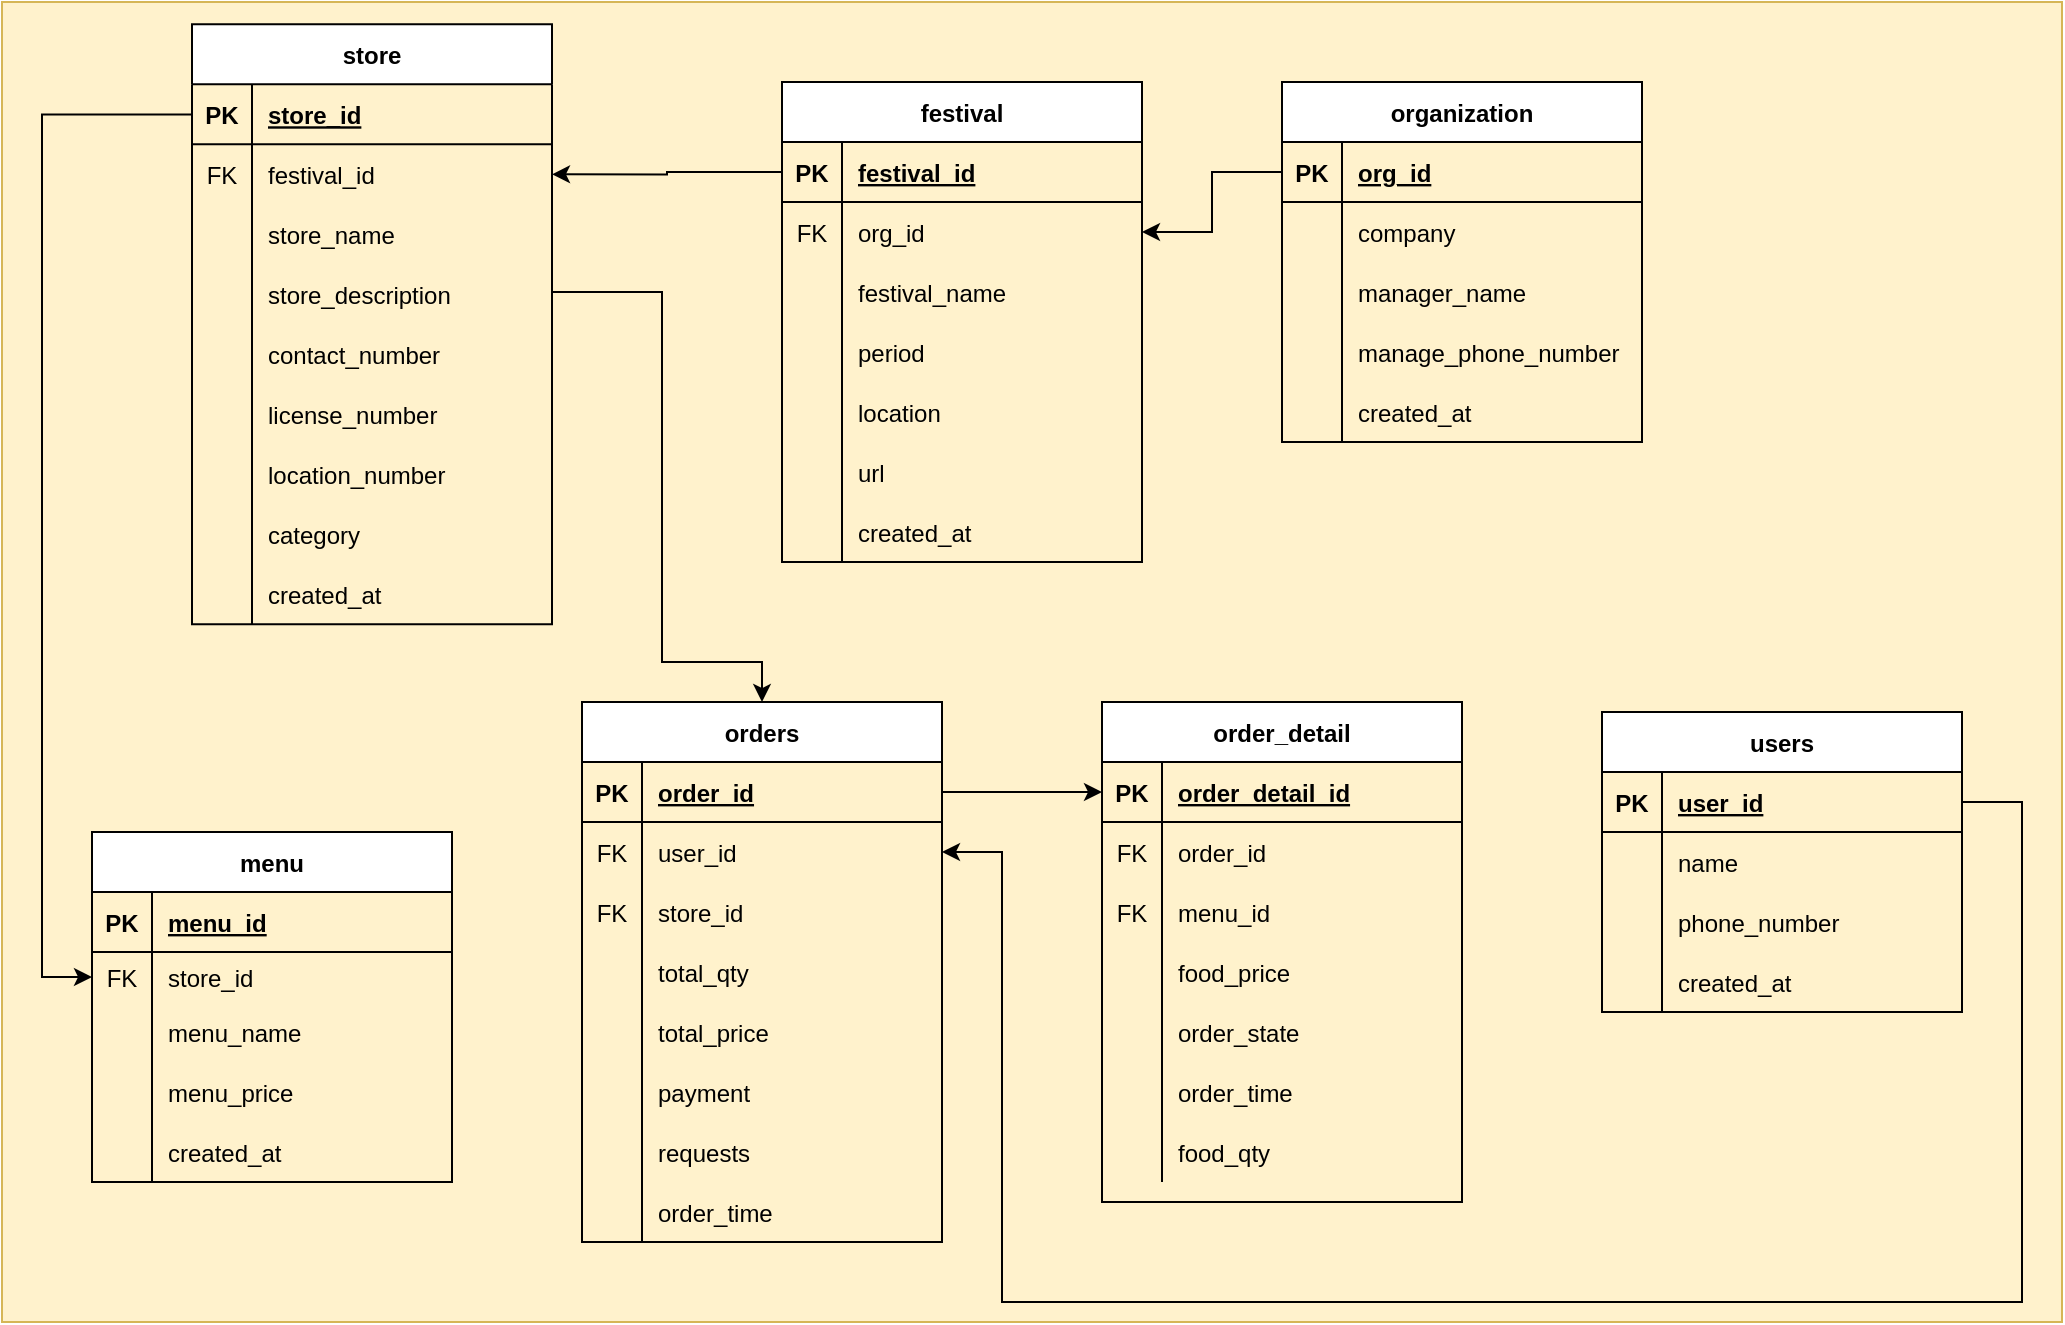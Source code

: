 <mxfile version="14.6.0" type="github">
  <diagram id="6EoaeyzWc5NmeNiGprI7" name="Page-1">
    <mxGraphModel dx="2249" dy="762" grid="1" gridSize="10" guides="1" tooltips="1" connect="1" arrows="1" fold="1" page="1" pageScale="1" pageWidth="827" pageHeight="1169" math="0" shadow="0">
      <root>
        <mxCell id="0" />
        <mxCell id="1" parent="0" />
        <mxCell id="HNFhp-Aw-Z3aDKt7HnDh-17" value="" style="group;fillColor=#fff2cc;strokeColor=#d6b656;" parent="1" vertex="1" connectable="0">
          <mxGeometry x="-380" y="10" width="950" height="660" as="geometry" />
        </mxCell>
        <mxCell id="HNFhp-Aw-Z3aDKt7HnDh-5" value="" style="rounded=0;whiteSpace=wrap;html=1;fillColor=#fff2cc;strokeColor=#d6b656;" parent="HNFhp-Aw-Z3aDKt7HnDh-17" vertex="1">
          <mxGeometry x="-80" width="1030" height="660" as="geometry" />
        </mxCell>
        <mxCell id="UA0tPIxCcKrcF6pkCzKv-8" value="store" style="shape=table;startSize=30;container=1;collapsible=1;childLayout=tableLayout;fixedRows=1;rowLines=0;fontStyle=1;align=center;resizeLast=1;" parent="HNFhp-Aw-Z3aDKt7HnDh-17" vertex="1">
          <mxGeometry x="15" y="11.154" width="180" height="300" as="geometry" />
        </mxCell>
        <mxCell id="UA0tPIxCcKrcF6pkCzKv-9" value="" style="shape=partialRectangle;collapsible=0;dropTarget=0;pointerEvents=0;fillColor=none;top=0;left=0;bottom=1;right=0;points=[[0,0.5],[1,0.5]];portConstraint=eastwest;" parent="UA0tPIxCcKrcF6pkCzKv-8" vertex="1">
          <mxGeometry y="30" width="180" height="30" as="geometry" />
        </mxCell>
        <mxCell id="UA0tPIxCcKrcF6pkCzKv-10" value="PK" style="shape=partialRectangle;connectable=0;fillColor=none;top=0;left=0;bottom=0;right=0;fontStyle=1;overflow=hidden;" parent="UA0tPIxCcKrcF6pkCzKv-9" vertex="1">
          <mxGeometry width="30" height="30" as="geometry" />
        </mxCell>
        <mxCell id="UA0tPIxCcKrcF6pkCzKv-11" value="store_id" style="shape=partialRectangle;connectable=0;fillColor=none;top=0;left=0;bottom=0;right=0;align=left;spacingLeft=6;fontStyle=5;overflow=hidden;" parent="UA0tPIxCcKrcF6pkCzKv-9" vertex="1">
          <mxGeometry x="30" width="150" height="30" as="geometry" />
        </mxCell>
        <mxCell id="cZEXIorTzS8O8eFJEr0U-50" value="" style="shape=partialRectangle;collapsible=0;dropTarget=0;pointerEvents=0;fillColor=none;top=0;left=0;bottom=0;right=0;points=[[0,0.5],[1,0.5]];portConstraint=eastwest;" parent="UA0tPIxCcKrcF6pkCzKv-8" vertex="1">
          <mxGeometry y="60" width="180" height="30" as="geometry" />
        </mxCell>
        <mxCell id="cZEXIorTzS8O8eFJEr0U-51" value="FK" style="shape=partialRectangle;connectable=0;fillColor=none;top=0;left=0;bottom=0;right=0;editable=1;overflow=hidden;" parent="cZEXIorTzS8O8eFJEr0U-50" vertex="1">
          <mxGeometry width="30" height="30" as="geometry" />
        </mxCell>
        <mxCell id="cZEXIorTzS8O8eFJEr0U-52" value="festival_id" style="shape=partialRectangle;connectable=0;fillColor=none;top=0;left=0;bottom=0;right=0;align=left;spacingLeft=6;overflow=hidden;" parent="cZEXIorTzS8O8eFJEr0U-50" vertex="1">
          <mxGeometry x="30" width="150" height="30" as="geometry" />
        </mxCell>
        <mxCell id="UA0tPIxCcKrcF6pkCzKv-12" value="" style="shape=partialRectangle;collapsible=0;dropTarget=0;pointerEvents=0;fillColor=none;top=0;left=0;bottom=0;right=0;points=[[0,0.5],[1,0.5]];portConstraint=eastwest;" parent="UA0tPIxCcKrcF6pkCzKv-8" vertex="1">
          <mxGeometry y="90" width="180" height="30" as="geometry" />
        </mxCell>
        <mxCell id="UA0tPIxCcKrcF6pkCzKv-13" value="" style="shape=partialRectangle;connectable=0;fillColor=none;top=0;left=0;bottom=0;right=0;editable=1;overflow=hidden;" parent="UA0tPIxCcKrcF6pkCzKv-12" vertex="1">
          <mxGeometry width="30" height="30" as="geometry" />
        </mxCell>
        <mxCell id="UA0tPIxCcKrcF6pkCzKv-14" value="store_name" style="shape=partialRectangle;connectable=0;fillColor=none;top=0;left=0;bottom=0;right=0;align=left;spacingLeft=6;overflow=hidden;" parent="UA0tPIxCcKrcF6pkCzKv-12" vertex="1">
          <mxGeometry x="30" width="150" height="30" as="geometry" />
        </mxCell>
        <mxCell id="cZEXIorTzS8O8eFJEr0U-5" value="" style="shape=partialRectangle;collapsible=0;dropTarget=0;pointerEvents=0;fillColor=none;top=0;left=0;bottom=0;right=0;points=[[0,0.5],[1,0.5]];portConstraint=eastwest;" parent="UA0tPIxCcKrcF6pkCzKv-8" vertex="1">
          <mxGeometry y="120" width="180" height="30" as="geometry" />
        </mxCell>
        <mxCell id="cZEXIorTzS8O8eFJEr0U-6" value="" style="shape=partialRectangle;connectable=0;fillColor=none;top=0;left=0;bottom=0;right=0;editable=1;overflow=hidden;" parent="cZEXIorTzS8O8eFJEr0U-5" vertex="1">
          <mxGeometry width="30" height="30" as="geometry" />
        </mxCell>
        <mxCell id="cZEXIorTzS8O8eFJEr0U-7" value="store_description" style="shape=partialRectangle;connectable=0;fillColor=none;top=0;left=0;bottom=0;right=0;align=left;spacingLeft=6;overflow=hidden;" parent="cZEXIorTzS8O8eFJEr0U-5" vertex="1">
          <mxGeometry x="30" width="150" height="30" as="geometry" />
        </mxCell>
        <mxCell id="UA0tPIxCcKrcF6pkCzKv-15" value="" style="shape=partialRectangle;collapsible=0;dropTarget=0;pointerEvents=0;fillColor=none;top=0;left=0;bottom=0;right=0;points=[[0,0.5],[1,0.5]];portConstraint=eastwest;" parent="UA0tPIxCcKrcF6pkCzKv-8" vertex="1">
          <mxGeometry y="150" width="180" height="30" as="geometry" />
        </mxCell>
        <mxCell id="UA0tPIxCcKrcF6pkCzKv-16" value="" style="shape=partialRectangle;connectable=0;fillColor=none;top=0;left=0;bottom=0;right=0;editable=1;overflow=hidden;" parent="UA0tPIxCcKrcF6pkCzKv-15" vertex="1">
          <mxGeometry width="30" height="30" as="geometry" />
        </mxCell>
        <mxCell id="UA0tPIxCcKrcF6pkCzKv-17" value="contact_number" style="shape=partialRectangle;connectable=0;fillColor=none;top=0;left=0;bottom=0;right=0;align=left;spacingLeft=6;overflow=hidden;" parent="UA0tPIxCcKrcF6pkCzKv-15" vertex="1">
          <mxGeometry x="30" width="150" height="30" as="geometry" />
        </mxCell>
        <mxCell id="UA0tPIxCcKrcF6pkCzKv-18" value="" style="shape=partialRectangle;collapsible=0;dropTarget=0;pointerEvents=0;fillColor=none;top=0;left=0;bottom=0;right=0;points=[[0,0.5],[1,0.5]];portConstraint=eastwest;" parent="UA0tPIxCcKrcF6pkCzKv-8" vertex="1">
          <mxGeometry y="180" width="180" height="30" as="geometry" />
        </mxCell>
        <mxCell id="UA0tPIxCcKrcF6pkCzKv-19" value="" style="shape=partialRectangle;connectable=0;fillColor=none;top=0;left=0;bottom=0;right=0;editable=1;overflow=hidden;" parent="UA0tPIxCcKrcF6pkCzKv-18" vertex="1">
          <mxGeometry width="30" height="30" as="geometry" />
        </mxCell>
        <mxCell id="UA0tPIxCcKrcF6pkCzKv-20" value="license_number" style="shape=partialRectangle;connectable=0;fillColor=none;top=0;left=0;bottom=0;right=0;align=left;spacingLeft=6;overflow=hidden;" parent="UA0tPIxCcKrcF6pkCzKv-18" vertex="1">
          <mxGeometry x="30" width="150" height="30" as="geometry" />
        </mxCell>
        <mxCell id="HNFhp-Aw-Z3aDKt7HnDh-14" value="" style="shape=partialRectangle;collapsible=0;dropTarget=0;pointerEvents=0;fillColor=none;top=0;left=0;bottom=0;right=0;points=[[0,0.5],[1,0.5]];portConstraint=eastwest;" parent="UA0tPIxCcKrcF6pkCzKv-8" vertex="1">
          <mxGeometry y="210" width="180" height="30" as="geometry" />
        </mxCell>
        <mxCell id="HNFhp-Aw-Z3aDKt7HnDh-15" value="" style="shape=partialRectangle;connectable=0;fillColor=none;top=0;left=0;bottom=0;right=0;editable=1;overflow=hidden;" parent="HNFhp-Aw-Z3aDKt7HnDh-14" vertex="1">
          <mxGeometry width="30" height="30" as="geometry" />
        </mxCell>
        <mxCell id="HNFhp-Aw-Z3aDKt7HnDh-16" value="location_number" style="shape=partialRectangle;connectable=0;fillColor=none;top=0;left=0;bottom=0;right=0;align=left;spacingLeft=6;overflow=hidden;" parent="HNFhp-Aw-Z3aDKt7HnDh-14" vertex="1">
          <mxGeometry x="30" width="150" height="30" as="geometry" />
        </mxCell>
        <mxCell id="hz7_xLmvyHQ8lQ_kCz5n-1" value="" style="shape=partialRectangle;collapsible=0;dropTarget=0;pointerEvents=0;fillColor=none;top=0;left=0;bottom=0;right=0;points=[[0,0.5],[1,0.5]];portConstraint=eastwest;" parent="UA0tPIxCcKrcF6pkCzKv-8" vertex="1">
          <mxGeometry y="240" width="180" height="30" as="geometry" />
        </mxCell>
        <mxCell id="hz7_xLmvyHQ8lQ_kCz5n-2" value="" style="shape=partialRectangle;connectable=0;fillColor=none;top=0;left=0;bottom=0;right=0;editable=1;overflow=hidden;" parent="hz7_xLmvyHQ8lQ_kCz5n-1" vertex="1">
          <mxGeometry width="30" height="30" as="geometry" />
        </mxCell>
        <mxCell id="hz7_xLmvyHQ8lQ_kCz5n-3" value="category" style="shape=partialRectangle;connectable=0;fillColor=none;top=0;left=0;bottom=0;right=0;align=left;spacingLeft=6;overflow=hidden;" parent="hz7_xLmvyHQ8lQ_kCz5n-1" vertex="1">
          <mxGeometry x="30" width="150" height="30" as="geometry" />
        </mxCell>
        <mxCell id="cZEXIorTzS8O8eFJEr0U-21" value="" style="shape=partialRectangle;collapsible=0;dropTarget=0;pointerEvents=0;fillColor=none;top=0;left=0;bottom=0;right=0;points=[[0,0.5],[1,0.5]];portConstraint=eastwest;" parent="UA0tPIxCcKrcF6pkCzKv-8" vertex="1">
          <mxGeometry y="270" width="180" height="30" as="geometry" />
        </mxCell>
        <mxCell id="cZEXIorTzS8O8eFJEr0U-22" value="" style="shape=partialRectangle;connectable=0;fillColor=none;top=0;left=0;bottom=0;right=0;editable=1;overflow=hidden;" parent="cZEXIorTzS8O8eFJEr0U-21" vertex="1">
          <mxGeometry width="30" height="30" as="geometry" />
        </mxCell>
        <mxCell id="cZEXIorTzS8O8eFJEr0U-23" value="created_at" style="shape=partialRectangle;connectable=0;fillColor=none;top=0;left=0;bottom=0;right=0;align=left;spacingLeft=6;overflow=hidden;" parent="cZEXIorTzS8O8eFJEr0U-21" vertex="1">
          <mxGeometry x="30" width="150" height="30" as="geometry" />
        </mxCell>
        <mxCell id="cZEXIorTzS8O8eFJEr0U-1" style="edgeStyle=orthogonalEdgeStyle;rounded=0;orthogonalLoop=1;jettySize=auto;html=1;entryX=0.5;entryY=0;entryDx=0;entryDy=0;" parent="1" source="UA0tPIxCcKrcF6pkCzKv-8" target="Ax4m-j7vKsRpSH4ho32M-32" edge="1">
          <mxGeometry relative="1" as="geometry">
            <Array as="points">
              <mxPoint x="-130" y="155" />
              <mxPoint x="-130" y="340" />
              <mxPoint x="-80" y="340" />
            </Array>
          </mxGeometry>
        </mxCell>
        <mxCell id="UA0tPIxCcKrcF6pkCzKv-21" value="organization" style="shape=table;startSize=30;container=1;collapsible=1;childLayout=tableLayout;fixedRows=1;rowLines=0;fontStyle=1;align=center;resizeLast=1;" parent="1" vertex="1">
          <mxGeometry x="180" y="50" width="180" height="180" as="geometry" />
        </mxCell>
        <mxCell id="UA0tPIxCcKrcF6pkCzKv-22" value="" style="shape=partialRectangle;collapsible=0;dropTarget=0;pointerEvents=0;fillColor=none;top=0;left=0;bottom=1;right=0;points=[[0,0.5],[1,0.5]];portConstraint=eastwest;" parent="UA0tPIxCcKrcF6pkCzKv-21" vertex="1">
          <mxGeometry y="30" width="180" height="30" as="geometry" />
        </mxCell>
        <mxCell id="UA0tPIxCcKrcF6pkCzKv-23" value="PK" style="shape=partialRectangle;connectable=0;fillColor=none;top=0;left=0;bottom=0;right=0;fontStyle=1;overflow=hidden;" parent="UA0tPIxCcKrcF6pkCzKv-22" vertex="1">
          <mxGeometry width="30" height="30" as="geometry" />
        </mxCell>
        <mxCell id="UA0tPIxCcKrcF6pkCzKv-24" value="org_id" style="shape=partialRectangle;connectable=0;fillColor=none;top=0;left=0;bottom=0;right=0;align=left;spacingLeft=6;fontStyle=5;overflow=hidden;" parent="UA0tPIxCcKrcF6pkCzKv-22" vertex="1">
          <mxGeometry x="30" width="150" height="30" as="geometry" />
        </mxCell>
        <mxCell id="A0fd-qcTNhyW7ShVFofI-4" value="" style="shape=partialRectangle;collapsible=0;dropTarget=0;pointerEvents=0;fillColor=none;top=0;left=0;bottom=0;right=0;points=[[0,0.5],[1,0.5]];portConstraint=eastwest;" parent="UA0tPIxCcKrcF6pkCzKv-21" vertex="1">
          <mxGeometry y="60" width="180" height="30" as="geometry" />
        </mxCell>
        <mxCell id="A0fd-qcTNhyW7ShVFofI-5" value="" style="shape=partialRectangle;connectable=0;fillColor=none;top=0;left=0;bottom=0;right=0;editable=1;overflow=hidden;" parent="A0fd-qcTNhyW7ShVFofI-4" vertex="1">
          <mxGeometry width="30" height="30" as="geometry" />
        </mxCell>
        <mxCell id="A0fd-qcTNhyW7ShVFofI-6" value="company" style="shape=partialRectangle;connectable=0;fillColor=none;top=0;left=0;bottom=0;right=0;align=left;spacingLeft=6;overflow=hidden;" parent="A0fd-qcTNhyW7ShVFofI-4" vertex="1">
          <mxGeometry x="30" width="150" height="30" as="geometry" />
        </mxCell>
        <mxCell id="UA0tPIxCcKrcF6pkCzKv-25" value="" style="shape=partialRectangle;collapsible=0;dropTarget=0;pointerEvents=0;fillColor=none;top=0;left=0;bottom=0;right=0;points=[[0,0.5],[1,0.5]];portConstraint=eastwest;" parent="UA0tPIxCcKrcF6pkCzKv-21" vertex="1">
          <mxGeometry y="90" width="180" height="30" as="geometry" />
        </mxCell>
        <mxCell id="UA0tPIxCcKrcF6pkCzKv-26" value="" style="shape=partialRectangle;connectable=0;fillColor=none;top=0;left=0;bottom=0;right=0;editable=1;overflow=hidden;" parent="UA0tPIxCcKrcF6pkCzKv-25" vertex="1">
          <mxGeometry width="30" height="30" as="geometry" />
        </mxCell>
        <mxCell id="UA0tPIxCcKrcF6pkCzKv-27" value="manager_name" style="shape=partialRectangle;connectable=0;fillColor=none;top=0;left=0;bottom=0;right=0;align=left;spacingLeft=6;overflow=hidden;" parent="UA0tPIxCcKrcF6pkCzKv-25" vertex="1">
          <mxGeometry x="30" width="150" height="30" as="geometry" />
        </mxCell>
        <mxCell id="UA0tPIxCcKrcF6pkCzKv-28" value="" style="shape=partialRectangle;collapsible=0;dropTarget=0;pointerEvents=0;fillColor=none;top=0;left=0;bottom=0;right=0;points=[[0,0.5],[1,0.5]];portConstraint=eastwest;" parent="UA0tPIxCcKrcF6pkCzKv-21" vertex="1">
          <mxGeometry y="120" width="180" height="30" as="geometry" />
        </mxCell>
        <mxCell id="UA0tPIxCcKrcF6pkCzKv-29" value="" style="shape=partialRectangle;connectable=0;fillColor=none;top=0;left=0;bottom=0;right=0;editable=1;overflow=hidden;" parent="UA0tPIxCcKrcF6pkCzKv-28" vertex="1">
          <mxGeometry width="30" height="30" as="geometry" />
        </mxCell>
        <mxCell id="UA0tPIxCcKrcF6pkCzKv-30" value="manage_phone_number" style="shape=partialRectangle;connectable=0;fillColor=none;top=0;left=0;bottom=0;right=0;align=left;spacingLeft=6;overflow=hidden;" parent="UA0tPIxCcKrcF6pkCzKv-28" vertex="1">
          <mxGeometry x="30" width="150" height="30" as="geometry" />
        </mxCell>
        <mxCell id="A0fd-qcTNhyW7ShVFofI-36" value="" style="shape=partialRectangle;collapsible=0;dropTarget=0;pointerEvents=0;fillColor=none;top=0;left=0;bottom=0;right=0;points=[[0,0.5],[1,0.5]];portConstraint=eastwest;" parent="UA0tPIxCcKrcF6pkCzKv-21" vertex="1">
          <mxGeometry y="150" width="180" height="30" as="geometry" />
        </mxCell>
        <mxCell id="A0fd-qcTNhyW7ShVFofI-37" value="" style="shape=partialRectangle;connectable=0;fillColor=none;top=0;left=0;bottom=0;right=0;editable=1;overflow=hidden;" parent="A0fd-qcTNhyW7ShVFofI-36" vertex="1">
          <mxGeometry width="30" height="30" as="geometry" />
        </mxCell>
        <mxCell id="A0fd-qcTNhyW7ShVFofI-38" value="created_at" style="shape=partialRectangle;connectable=0;fillColor=none;top=0;left=0;bottom=0;right=0;align=left;spacingLeft=6;overflow=hidden;" parent="A0fd-qcTNhyW7ShVFofI-36" vertex="1">
          <mxGeometry x="30" width="150" height="30" as="geometry" />
        </mxCell>
        <mxCell id="UA0tPIxCcKrcF6pkCzKv-34" value="order_detail" style="shape=table;startSize=30;container=1;collapsible=1;childLayout=tableLayout;fixedRows=1;rowLines=0;fontStyle=1;align=center;resizeLast=1;" parent="1" vertex="1">
          <mxGeometry x="90" y="360" width="180" height="250" as="geometry" />
        </mxCell>
        <mxCell id="UA0tPIxCcKrcF6pkCzKv-35" value="" style="shape=partialRectangle;collapsible=0;dropTarget=0;pointerEvents=0;fillColor=none;top=0;left=0;bottom=1;right=0;points=[[0,0.5],[1,0.5]];portConstraint=eastwest;" parent="UA0tPIxCcKrcF6pkCzKv-34" vertex="1">
          <mxGeometry y="30" width="180" height="30" as="geometry" />
        </mxCell>
        <mxCell id="UA0tPIxCcKrcF6pkCzKv-36" value="PK" style="shape=partialRectangle;connectable=0;fillColor=none;top=0;left=0;bottom=0;right=0;fontStyle=1;overflow=hidden;" parent="UA0tPIxCcKrcF6pkCzKv-35" vertex="1">
          <mxGeometry width="30" height="30" as="geometry" />
        </mxCell>
        <mxCell id="UA0tPIxCcKrcF6pkCzKv-37" value="order_detail_id" style="shape=partialRectangle;connectable=0;fillColor=none;top=0;left=0;bottom=0;right=0;align=left;spacingLeft=6;fontStyle=5;overflow=hidden;" parent="UA0tPIxCcKrcF6pkCzKv-35" vertex="1">
          <mxGeometry x="30" width="150" height="30" as="geometry" />
        </mxCell>
        <mxCell id="Ax4m-j7vKsRpSH4ho32M-87" value="" style="shape=partialRectangle;collapsible=0;dropTarget=0;pointerEvents=0;fillColor=none;top=0;left=0;bottom=0;right=0;points=[[0,0.5],[1,0.5]];portConstraint=eastwest;" parent="UA0tPIxCcKrcF6pkCzKv-34" vertex="1">
          <mxGeometry y="60" width="180" height="30" as="geometry" />
        </mxCell>
        <mxCell id="Ax4m-j7vKsRpSH4ho32M-88" value="FK" style="shape=partialRectangle;connectable=0;fillColor=none;top=0;left=0;bottom=0;right=0;editable=1;overflow=hidden;" parent="Ax4m-j7vKsRpSH4ho32M-87" vertex="1">
          <mxGeometry width="30" height="30" as="geometry" />
        </mxCell>
        <mxCell id="Ax4m-j7vKsRpSH4ho32M-89" value="order_id" style="shape=partialRectangle;connectable=0;fillColor=none;top=0;left=0;bottom=0;right=0;align=left;spacingLeft=6;overflow=hidden;" parent="Ax4m-j7vKsRpSH4ho32M-87" vertex="1">
          <mxGeometry x="30" width="150" height="30" as="geometry" />
        </mxCell>
        <mxCell id="cZEXIorTzS8O8eFJEr0U-62" value="" style="shape=partialRectangle;collapsible=0;dropTarget=0;pointerEvents=0;fillColor=none;top=0;left=0;bottom=0;right=0;points=[[0,0.5],[1,0.5]];portConstraint=eastwest;" parent="UA0tPIxCcKrcF6pkCzKv-34" vertex="1">
          <mxGeometry y="90" width="180" height="30" as="geometry" />
        </mxCell>
        <mxCell id="cZEXIorTzS8O8eFJEr0U-63" value="FK" style="shape=partialRectangle;connectable=0;fillColor=none;top=0;left=0;bottom=0;right=0;editable=1;overflow=hidden;" parent="cZEXIorTzS8O8eFJEr0U-62" vertex="1">
          <mxGeometry width="30" height="30" as="geometry" />
        </mxCell>
        <mxCell id="cZEXIorTzS8O8eFJEr0U-64" value="menu_id" style="shape=partialRectangle;connectable=0;fillColor=none;top=0;left=0;bottom=0;right=0;align=left;spacingLeft=6;overflow=hidden;" parent="cZEXIorTzS8O8eFJEr0U-62" vertex="1">
          <mxGeometry x="30" width="150" height="30" as="geometry" />
        </mxCell>
        <mxCell id="Ax4m-j7vKsRpSH4ho32M-14" value="" style="shape=partialRectangle;collapsible=0;dropTarget=0;pointerEvents=0;fillColor=none;top=0;left=0;bottom=0;right=0;points=[[0,0.5],[1,0.5]];portConstraint=eastwest;" parent="UA0tPIxCcKrcF6pkCzKv-34" vertex="1">
          <mxGeometry y="120" width="180" height="30" as="geometry" />
        </mxCell>
        <mxCell id="Ax4m-j7vKsRpSH4ho32M-15" value="" style="shape=partialRectangle;connectable=0;fillColor=none;top=0;left=0;bottom=0;right=0;editable=1;overflow=hidden;" parent="Ax4m-j7vKsRpSH4ho32M-14" vertex="1">
          <mxGeometry width="30" height="30" as="geometry" />
        </mxCell>
        <mxCell id="Ax4m-j7vKsRpSH4ho32M-16" value="food_price" style="shape=partialRectangle;connectable=0;fillColor=none;top=0;left=0;bottom=0;right=0;align=left;spacingLeft=6;overflow=hidden;" parent="Ax4m-j7vKsRpSH4ho32M-14" vertex="1">
          <mxGeometry x="30" width="150" height="30" as="geometry" />
        </mxCell>
        <mxCell id="Ax4m-j7vKsRpSH4ho32M-29" value="" style="shape=partialRectangle;collapsible=0;dropTarget=0;pointerEvents=0;fillColor=none;top=0;left=0;bottom=0;right=0;points=[[0,0.5],[1,0.5]];portConstraint=eastwest;" parent="UA0tPIxCcKrcF6pkCzKv-34" vertex="1">
          <mxGeometry y="150" width="180" height="30" as="geometry" />
        </mxCell>
        <mxCell id="Ax4m-j7vKsRpSH4ho32M-30" value="" style="shape=partialRectangle;connectable=0;fillColor=none;top=0;left=0;bottom=0;right=0;editable=1;overflow=hidden;" parent="Ax4m-j7vKsRpSH4ho32M-29" vertex="1">
          <mxGeometry width="30" height="30" as="geometry" />
        </mxCell>
        <mxCell id="Ax4m-j7vKsRpSH4ho32M-31" value="order_state" style="shape=partialRectangle;connectable=0;fillColor=none;top=0;left=0;bottom=0;right=0;align=left;spacingLeft=6;overflow=hidden;" parent="Ax4m-j7vKsRpSH4ho32M-29" vertex="1">
          <mxGeometry x="30" width="150" height="30" as="geometry" />
        </mxCell>
        <mxCell id="Ax4m-j7vKsRpSH4ho32M-17" value="" style="shape=partialRectangle;collapsible=0;dropTarget=0;pointerEvents=0;fillColor=none;top=0;left=0;bottom=0;right=0;points=[[0,0.5],[1,0.5]];portConstraint=eastwest;" parent="UA0tPIxCcKrcF6pkCzKv-34" vertex="1">
          <mxGeometry y="180" width="180" height="30" as="geometry" />
        </mxCell>
        <mxCell id="Ax4m-j7vKsRpSH4ho32M-18" value="" style="shape=partialRectangle;connectable=0;fillColor=none;top=0;left=0;bottom=0;right=0;editable=1;overflow=hidden;" parent="Ax4m-j7vKsRpSH4ho32M-17" vertex="1">
          <mxGeometry width="30" height="30" as="geometry" />
        </mxCell>
        <mxCell id="Ax4m-j7vKsRpSH4ho32M-19" value="order_time" style="shape=partialRectangle;connectable=0;fillColor=none;top=0;left=0;bottom=0;right=0;align=left;spacingLeft=6;overflow=hidden;" parent="Ax4m-j7vKsRpSH4ho32M-17" vertex="1">
          <mxGeometry x="30" width="150" height="30" as="geometry" />
        </mxCell>
        <mxCell id="UA0tPIxCcKrcF6pkCzKv-44" value="" style="shape=partialRectangle;collapsible=0;dropTarget=0;pointerEvents=0;fillColor=none;top=0;left=0;bottom=0;right=0;points=[[0,0.5],[1,0.5]];portConstraint=eastwest;" parent="UA0tPIxCcKrcF6pkCzKv-34" vertex="1">
          <mxGeometry y="210" width="180" height="30" as="geometry" />
        </mxCell>
        <mxCell id="UA0tPIxCcKrcF6pkCzKv-45" value="" style="shape=partialRectangle;connectable=0;fillColor=none;top=0;left=0;bottom=0;right=0;editable=1;overflow=hidden;" parent="UA0tPIxCcKrcF6pkCzKv-44" vertex="1">
          <mxGeometry width="30" height="30" as="geometry" />
        </mxCell>
        <mxCell id="UA0tPIxCcKrcF6pkCzKv-46" value="food_qty" style="shape=partialRectangle;connectable=0;fillColor=none;top=0;left=0;bottom=0;right=0;align=left;spacingLeft=6;overflow=hidden;" parent="UA0tPIxCcKrcF6pkCzKv-44" vertex="1">
          <mxGeometry x="30" width="150" height="30" as="geometry" />
        </mxCell>
        <mxCell id="UA0tPIxCcKrcF6pkCzKv-47" value="festival" style="shape=table;startSize=30;container=1;collapsible=1;childLayout=tableLayout;fixedRows=1;rowLines=0;fontStyle=1;align=center;resizeLast=1;" parent="1" vertex="1">
          <mxGeometry x="-70" y="50" width="180" height="240" as="geometry" />
        </mxCell>
        <mxCell id="UA0tPIxCcKrcF6pkCzKv-48" value="" style="shape=partialRectangle;collapsible=0;dropTarget=0;pointerEvents=0;fillColor=none;top=0;left=0;bottom=1;right=0;points=[[0,0.5],[1,0.5]];portConstraint=eastwest;" parent="UA0tPIxCcKrcF6pkCzKv-47" vertex="1">
          <mxGeometry y="30" width="180" height="30" as="geometry" />
        </mxCell>
        <mxCell id="UA0tPIxCcKrcF6pkCzKv-49" value="PK" style="shape=partialRectangle;connectable=0;fillColor=none;top=0;left=0;bottom=0;right=0;fontStyle=1;overflow=hidden;" parent="UA0tPIxCcKrcF6pkCzKv-48" vertex="1">
          <mxGeometry width="30" height="30" as="geometry" />
        </mxCell>
        <mxCell id="UA0tPIxCcKrcF6pkCzKv-50" value="festival_id" style="shape=partialRectangle;connectable=0;fillColor=none;top=0;left=0;bottom=0;right=0;align=left;spacingLeft=6;fontStyle=5;overflow=hidden;" parent="UA0tPIxCcKrcF6pkCzKv-48" vertex="1">
          <mxGeometry x="30" width="150" height="30" as="geometry" />
        </mxCell>
        <mxCell id="Ax4m-j7vKsRpSH4ho32M-63" value="" style="shape=partialRectangle;collapsible=0;dropTarget=0;pointerEvents=0;fillColor=none;top=0;left=0;bottom=0;right=0;points=[[0,0.5],[1,0.5]];portConstraint=eastwest;" parent="UA0tPIxCcKrcF6pkCzKv-47" vertex="1">
          <mxGeometry y="60" width="180" height="30" as="geometry" />
        </mxCell>
        <mxCell id="Ax4m-j7vKsRpSH4ho32M-64" value="FK" style="shape=partialRectangle;connectable=0;fillColor=none;top=0;left=0;bottom=0;right=0;editable=1;overflow=hidden;" parent="Ax4m-j7vKsRpSH4ho32M-63" vertex="1">
          <mxGeometry width="30" height="30" as="geometry" />
        </mxCell>
        <mxCell id="Ax4m-j7vKsRpSH4ho32M-65" value="org_id" style="shape=partialRectangle;connectable=0;fillColor=none;top=0;left=0;bottom=0;right=0;align=left;spacingLeft=6;overflow=hidden;" parent="Ax4m-j7vKsRpSH4ho32M-63" vertex="1">
          <mxGeometry x="30" width="150" height="30" as="geometry" />
        </mxCell>
        <mxCell id="HNFhp-Aw-Z3aDKt7HnDh-49" value="" style="shape=partialRectangle;collapsible=0;dropTarget=0;pointerEvents=0;fillColor=none;top=0;left=0;bottom=0;right=0;points=[[0,0.5],[1,0.5]];portConstraint=eastwest;" parent="UA0tPIxCcKrcF6pkCzKv-47" vertex="1">
          <mxGeometry y="90" width="180" height="30" as="geometry" />
        </mxCell>
        <mxCell id="HNFhp-Aw-Z3aDKt7HnDh-50" value="" style="shape=partialRectangle;connectable=0;fillColor=none;top=0;left=0;bottom=0;right=0;editable=1;overflow=hidden;" parent="HNFhp-Aw-Z3aDKt7HnDh-49" vertex="1">
          <mxGeometry width="30" height="30" as="geometry" />
        </mxCell>
        <mxCell id="HNFhp-Aw-Z3aDKt7HnDh-51" value="festival_name" style="shape=partialRectangle;connectable=0;fillColor=none;top=0;left=0;bottom=0;right=0;align=left;spacingLeft=6;overflow=hidden;" parent="HNFhp-Aw-Z3aDKt7HnDh-49" vertex="1">
          <mxGeometry x="30" width="150" height="30" as="geometry" />
        </mxCell>
        <mxCell id="UA0tPIxCcKrcF6pkCzKv-54" value="" style="shape=partialRectangle;collapsible=0;dropTarget=0;pointerEvents=0;fillColor=none;top=0;left=0;bottom=0;right=0;points=[[0,0.5],[1,0.5]];portConstraint=eastwest;" parent="UA0tPIxCcKrcF6pkCzKv-47" vertex="1">
          <mxGeometry y="120" width="180" height="30" as="geometry" />
        </mxCell>
        <mxCell id="UA0tPIxCcKrcF6pkCzKv-55" value="" style="shape=partialRectangle;connectable=0;fillColor=none;top=0;left=0;bottom=0;right=0;editable=1;overflow=hidden;" parent="UA0tPIxCcKrcF6pkCzKv-54" vertex="1">
          <mxGeometry width="30" height="30" as="geometry" />
        </mxCell>
        <mxCell id="UA0tPIxCcKrcF6pkCzKv-56" value="period" style="shape=partialRectangle;connectable=0;fillColor=none;top=0;left=0;bottom=0;right=0;align=left;spacingLeft=6;overflow=hidden;" parent="UA0tPIxCcKrcF6pkCzKv-54" vertex="1">
          <mxGeometry x="30" width="150" height="30" as="geometry" />
        </mxCell>
        <mxCell id="UA0tPIxCcKrcF6pkCzKv-57" value="" style="shape=partialRectangle;collapsible=0;dropTarget=0;pointerEvents=0;fillColor=none;top=0;left=0;bottom=0;right=0;points=[[0,0.5],[1,0.5]];portConstraint=eastwest;" parent="UA0tPIxCcKrcF6pkCzKv-47" vertex="1">
          <mxGeometry y="150" width="180" height="30" as="geometry" />
        </mxCell>
        <mxCell id="UA0tPIxCcKrcF6pkCzKv-58" value="" style="shape=partialRectangle;connectable=0;fillColor=none;top=0;left=0;bottom=0;right=0;editable=1;overflow=hidden;" parent="UA0tPIxCcKrcF6pkCzKv-57" vertex="1">
          <mxGeometry width="30" height="30" as="geometry" />
        </mxCell>
        <mxCell id="UA0tPIxCcKrcF6pkCzKv-59" value="location" style="shape=partialRectangle;connectable=0;fillColor=none;top=0;left=0;bottom=0;right=0;align=left;spacingLeft=6;overflow=hidden;" parent="UA0tPIxCcKrcF6pkCzKv-57" vertex="1">
          <mxGeometry x="30" width="150" height="30" as="geometry" />
        </mxCell>
        <mxCell id="A0fd-qcTNhyW7ShVFofI-39" value="" style="shape=partialRectangle;collapsible=0;dropTarget=0;pointerEvents=0;fillColor=none;top=0;left=0;bottom=0;right=0;points=[[0,0.5],[1,0.5]];portConstraint=eastwest;" parent="UA0tPIxCcKrcF6pkCzKv-47" vertex="1">
          <mxGeometry y="180" width="180" height="30" as="geometry" />
        </mxCell>
        <mxCell id="A0fd-qcTNhyW7ShVFofI-40" value="" style="shape=partialRectangle;connectable=0;fillColor=none;top=0;left=0;bottom=0;right=0;editable=1;overflow=hidden;" parent="A0fd-qcTNhyW7ShVFofI-39" vertex="1">
          <mxGeometry width="30" height="30" as="geometry" />
        </mxCell>
        <mxCell id="A0fd-qcTNhyW7ShVFofI-41" value="url" style="shape=partialRectangle;connectable=0;fillColor=none;top=0;left=0;bottom=0;right=0;align=left;spacingLeft=6;overflow=hidden;" parent="A0fd-qcTNhyW7ShVFofI-39" vertex="1">
          <mxGeometry x="30" width="150" height="30" as="geometry" />
        </mxCell>
        <mxCell id="cZEXIorTzS8O8eFJEr0U-18" value="" style="shape=partialRectangle;collapsible=0;dropTarget=0;pointerEvents=0;fillColor=none;top=0;left=0;bottom=0;right=0;points=[[0,0.5],[1,0.5]];portConstraint=eastwest;" parent="UA0tPIxCcKrcF6pkCzKv-47" vertex="1">
          <mxGeometry y="210" width="180" height="30" as="geometry" />
        </mxCell>
        <mxCell id="cZEXIorTzS8O8eFJEr0U-19" value="" style="shape=partialRectangle;connectable=0;fillColor=none;top=0;left=0;bottom=0;right=0;editable=1;overflow=hidden;" parent="cZEXIorTzS8O8eFJEr0U-18" vertex="1">
          <mxGeometry width="30" height="30" as="geometry" />
        </mxCell>
        <mxCell id="cZEXIorTzS8O8eFJEr0U-20" value="created_at" style="shape=partialRectangle;connectable=0;fillColor=none;top=0;left=0;bottom=0;right=0;align=left;spacingLeft=6;overflow=hidden;" parent="cZEXIorTzS8O8eFJEr0U-18" vertex="1">
          <mxGeometry x="30" width="150" height="30" as="geometry" />
        </mxCell>
        <mxCell id="UA0tPIxCcKrcF6pkCzKv-99" value="users" style="shape=table;startSize=30;container=1;collapsible=1;childLayout=tableLayout;fixedRows=1;rowLines=0;fontStyle=1;align=center;resizeLast=1;" parent="1" vertex="1">
          <mxGeometry x="340" y="365" width="180" height="150" as="geometry" />
        </mxCell>
        <mxCell id="UA0tPIxCcKrcF6pkCzKv-100" value="" style="shape=partialRectangle;collapsible=0;dropTarget=0;pointerEvents=0;fillColor=none;top=0;left=0;bottom=1;right=0;points=[[0,0.5],[1,0.5]];portConstraint=eastwest;" parent="UA0tPIxCcKrcF6pkCzKv-99" vertex="1">
          <mxGeometry y="30" width="180" height="30" as="geometry" />
        </mxCell>
        <mxCell id="UA0tPIxCcKrcF6pkCzKv-101" value="PK" style="shape=partialRectangle;connectable=0;fillColor=none;top=0;left=0;bottom=0;right=0;fontStyle=1;overflow=hidden;" parent="UA0tPIxCcKrcF6pkCzKv-100" vertex="1">
          <mxGeometry width="30" height="30" as="geometry" />
        </mxCell>
        <mxCell id="UA0tPIxCcKrcF6pkCzKv-102" value="user_id" style="shape=partialRectangle;connectable=0;fillColor=none;top=0;left=0;bottom=0;right=0;align=left;spacingLeft=6;fontStyle=5;overflow=hidden;" parent="UA0tPIxCcKrcF6pkCzKv-100" vertex="1">
          <mxGeometry x="30" width="150" height="30" as="geometry" />
        </mxCell>
        <mxCell id="UA0tPIxCcKrcF6pkCzKv-103" value="" style="shape=partialRectangle;collapsible=0;dropTarget=0;pointerEvents=0;fillColor=none;top=0;left=0;bottom=0;right=0;points=[[0,0.5],[1,0.5]];portConstraint=eastwest;" parent="UA0tPIxCcKrcF6pkCzKv-99" vertex="1">
          <mxGeometry y="60" width="180" height="30" as="geometry" />
        </mxCell>
        <mxCell id="UA0tPIxCcKrcF6pkCzKv-104" value="" style="shape=partialRectangle;connectable=0;fillColor=none;top=0;left=0;bottom=0;right=0;editable=1;overflow=hidden;" parent="UA0tPIxCcKrcF6pkCzKv-103" vertex="1">
          <mxGeometry width="30" height="30" as="geometry" />
        </mxCell>
        <mxCell id="UA0tPIxCcKrcF6pkCzKv-105" value="name" style="shape=partialRectangle;connectable=0;fillColor=none;top=0;left=0;bottom=0;right=0;align=left;spacingLeft=6;overflow=hidden;" parent="UA0tPIxCcKrcF6pkCzKv-103" vertex="1">
          <mxGeometry x="30" width="150" height="30" as="geometry" />
        </mxCell>
        <mxCell id="HNFhp-Aw-Z3aDKt7HnDh-11" value="" style="shape=partialRectangle;collapsible=0;dropTarget=0;pointerEvents=0;fillColor=none;top=0;left=0;bottom=0;right=0;points=[[0,0.5],[1,0.5]];portConstraint=eastwest;" parent="UA0tPIxCcKrcF6pkCzKv-99" vertex="1">
          <mxGeometry y="90" width="180" height="30" as="geometry" />
        </mxCell>
        <mxCell id="HNFhp-Aw-Z3aDKt7HnDh-12" value="" style="shape=partialRectangle;connectable=0;fillColor=none;top=0;left=0;bottom=0;right=0;editable=1;overflow=hidden;" parent="HNFhp-Aw-Z3aDKt7HnDh-11" vertex="1">
          <mxGeometry width="30" height="30" as="geometry" />
        </mxCell>
        <mxCell id="HNFhp-Aw-Z3aDKt7HnDh-13" value="phone_number" style="shape=partialRectangle;connectable=0;fillColor=none;top=0;left=0;bottom=0;right=0;align=left;spacingLeft=6;overflow=hidden;" parent="HNFhp-Aw-Z3aDKt7HnDh-11" vertex="1">
          <mxGeometry x="30" width="150" height="30" as="geometry" />
        </mxCell>
        <mxCell id="cZEXIorTzS8O8eFJEr0U-24" value="" style="shape=partialRectangle;collapsible=0;dropTarget=0;pointerEvents=0;fillColor=none;top=0;left=0;bottom=0;right=0;points=[[0,0.5],[1,0.5]];portConstraint=eastwest;" parent="UA0tPIxCcKrcF6pkCzKv-99" vertex="1">
          <mxGeometry y="120" width="180" height="30" as="geometry" />
        </mxCell>
        <mxCell id="cZEXIorTzS8O8eFJEr0U-25" value="" style="shape=partialRectangle;connectable=0;fillColor=none;top=0;left=0;bottom=0;right=0;editable=1;overflow=hidden;" parent="cZEXIorTzS8O8eFJEr0U-24" vertex="1">
          <mxGeometry width="30" height="30" as="geometry" />
        </mxCell>
        <mxCell id="cZEXIorTzS8O8eFJEr0U-26" value="created_at" style="shape=partialRectangle;connectable=0;fillColor=none;top=0;left=0;bottom=0;right=0;align=left;spacingLeft=6;overflow=hidden;" parent="cZEXIorTzS8O8eFJEr0U-24" vertex="1">
          <mxGeometry x="30" width="150" height="30" as="geometry" />
        </mxCell>
        <mxCell id="Ax4m-j7vKsRpSH4ho32M-32" value="orders" style="shape=table;startSize=30;container=1;collapsible=1;childLayout=tableLayout;fixedRows=1;rowLines=0;fontStyle=1;align=center;resizeLast=1;" parent="1" vertex="1">
          <mxGeometry x="-170" y="360" width="180" height="270" as="geometry" />
        </mxCell>
        <mxCell id="Ax4m-j7vKsRpSH4ho32M-33" value="" style="shape=partialRectangle;collapsible=0;dropTarget=0;pointerEvents=0;fillColor=none;top=0;left=0;bottom=1;right=0;points=[[0,0.5],[1,0.5]];portConstraint=eastwest;" parent="Ax4m-j7vKsRpSH4ho32M-32" vertex="1">
          <mxGeometry y="30" width="180" height="30" as="geometry" />
        </mxCell>
        <mxCell id="Ax4m-j7vKsRpSH4ho32M-34" value="PK" style="shape=partialRectangle;connectable=0;fillColor=none;top=0;left=0;bottom=0;right=0;fontStyle=1;overflow=hidden;" parent="Ax4m-j7vKsRpSH4ho32M-33" vertex="1">
          <mxGeometry width="30" height="30" as="geometry" />
        </mxCell>
        <mxCell id="Ax4m-j7vKsRpSH4ho32M-35" value="order_id" style="shape=partialRectangle;connectable=0;fillColor=none;top=0;left=0;bottom=0;right=0;align=left;spacingLeft=6;fontStyle=5;overflow=hidden;" parent="Ax4m-j7vKsRpSH4ho32M-33" vertex="1">
          <mxGeometry x="30" width="150" height="30" as="geometry" />
        </mxCell>
        <mxCell id="Ax4m-j7vKsRpSH4ho32M-54" value="" style="shape=partialRectangle;collapsible=0;dropTarget=0;pointerEvents=0;fillColor=none;top=0;left=0;bottom=0;right=0;points=[[0,0.5],[1,0.5]];portConstraint=eastwest;" parent="Ax4m-j7vKsRpSH4ho32M-32" vertex="1">
          <mxGeometry y="60" width="180" height="30" as="geometry" />
        </mxCell>
        <mxCell id="Ax4m-j7vKsRpSH4ho32M-55" value="FK" style="shape=partialRectangle;connectable=0;fillColor=none;top=0;left=0;bottom=0;right=0;editable=1;overflow=hidden;" parent="Ax4m-j7vKsRpSH4ho32M-54" vertex="1">
          <mxGeometry width="30" height="30" as="geometry" />
        </mxCell>
        <mxCell id="Ax4m-j7vKsRpSH4ho32M-56" value="user_id" style="shape=partialRectangle;connectable=0;fillColor=none;top=0;left=0;bottom=0;right=0;align=left;spacingLeft=6;overflow=hidden;" parent="Ax4m-j7vKsRpSH4ho32M-54" vertex="1">
          <mxGeometry x="30" width="150" height="30" as="geometry" />
        </mxCell>
        <mxCell id="A0fd-qcTNhyW7ShVFofI-7" value="" style="shape=partialRectangle;collapsible=0;dropTarget=0;pointerEvents=0;fillColor=none;top=0;left=0;bottom=0;right=0;points=[[0,0.5],[1,0.5]];portConstraint=eastwest;" parent="Ax4m-j7vKsRpSH4ho32M-32" vertex="1">
          <mxGeometry y="90" width="180" height="30" as="geometry" />
        </mxCell>
        <mxCell id="A0fd-qcTNhyW7ShVFofI-8" value="FK" style="shape=partialRectangle;connectable=0;fillColor=none;top=0;left=0;bottom=0;right=0;editable=1;overflow=hidden;" parent="A0fd-qcTNhyW7ShVFofI-7" vertex="1">
          <mxGeometry width="30" height="30" as="geometry" />
        </mxCell>
        <mxCell id="A0fd-qcTNhyW7ShVFofI-9" value="store_id" style="shape=partialRectangle;connectable=0;fillColor=none;top=0;left=0;bottom=0;right=0;align=left;spacingLeft=6;overflow=hidden;" parent="A0fd-qcTNhyW7ShVFofI-7" vertex="1">
          <mxGeometry x="30" width="150" height="30" as="geometry" />
        </mxCell>
        <mxCell id="Ax4m-j7vKsRpSH4ho32M-42" value="" style="shape=partialRectangle;collapsible=0;dropTarget=0;pointerEvents=0;fillColor=none;top=0;left=0;bottom=0;right=0;points=[[0,0.5],[1,0.5]];portConstraint=eastwest;" parent="Ax4m-j7vKsRpSH4ho32M-32" vertex="1">
          <mxGeometry y="120" width="180" height="30" as="geometry" />
        </mxCell>
        <mxCell id="Ax4m-j7vKsRpSH4ho32M-43" value="" style="shape=partialRectangle;connectable=0;fillColor=none;top=0;left=0;bottom=0;right=0;editable=1;overflow=hidden;" parent="Ax4m-j7vKsRpSH4ho32M-42" vertex="1">
          <mxGeometry width="30" height="30" as="geometry" />
        </mxCell>
        <mxCell id="Ax4m-j7vKsRpSH4ho32M-44" value="total_qty" style="shape=partialRectangle;connectable=0;fillColor=none;top=0;left=0;bottom=0;right=0;align=left;spacingLeft=6;overflow=hidden;" parent="Ax4m-j7vKsRpSH4ho32M-42" vertex="1">
          <mxGeometry x="30" width="150" height="30" as="geometry" />
        </mxCell>
        <mxCell id="Ax4m-j7vKsRpSH4ho32M-45" value="" style="shape=partialRectangle;collapsible=0;dropTarget=0;pointerEvents=0;fillColor=none;top=0;left=0;bottom=0;right=0;points=[[0,0.5],[1,0.5]];portConstraint=eastwest;" parent="Ax4m-j7vKsRpSH4ho32M-32" vertex="1">
          <mxGeometry y="150" width="180" height="30" as="geometry" />
        </mxCell>
        <mxCell id="Ax4m-j7vKsRpSH4ho32M-46" value="" style="shape=partialRectangle;connectable=0;fillColor=none;top=0;left=0;bottom=0;right=0;editable=1;overflow=hidden;" parent="Ax4m-j7vKsRpSH4ho32M-45" vertex="1">
          <mxGeometry width="30" height="30" as="geometry" />
        </mxCell>
        <mxCell id="Ax4m-j7vKsRpSH4ho32M-47" value="total_price" style="shape=partialRectangle;connectable=0;fillColor=none;top=0;left=0;bottom=0;right=0;align=left;spacingLeft=6;overflow=hidden;" parent="Ax4m-j7vKsRpSH4ho32M-45" vertex="1">
          <mxGeometry x="30" width="150" height="30" as="geometry" />
        </mxCell>
        <mxCell id="cZEXIorTzS8O8eFJEr0U-53" value="" style="shape=partialRectangle;collapsible=0;dropTarget=0;pointerEvents=0;fillColor=none;top=0;left=0;bottom=0;right=0;points=[[0,0.5],[1,0.5]];portConstraint=eastwest;" parent="Ax4m-j7vKsRpSH4ho32M-32" vertex="1">
          <mxGeometry y="180" width="180" height="30" as="geometry" />
        </mxCell>
        <mxCell id="cZEXIorTzS8O8eFJEr0U-54" value="" style="shape=partialRectangle;connectable=0;fillColor=none;top=0;left=0;bottom=0;right=0;editable=1;overflow=hidden;" parent="cZEXIorTzS8O8eFJEr0U-53" vertex="1">
          <mxGeometry width="30" height="30" as="geometry" />
        </mxCell>
        <mxCell id="cZEXIorTzS8O8eFJEr0U-55" value="payment" style="shape=partialRectangle;connectable=0;fillColor=none;top=0;left=0;bottom=0;right=0;align=left;spacingLeft=6;overflow=hidden;" parent="cZEXIorTzS8O8eFJEr0U-53" vertex="1">
          <mxGeometry x="30" width="150" height="30" as="geometry" />
        </mxCell>
        <mxCell id="cZEXIorTzS8O8eFJEr0U-56" value="" style="shape=partialRectangle;collapsible=0;dropTarget=0;pointerEvents=0;fillColor=none;top=0;left=0;bottom=0;right=0;points=[[0,0.5],[1,0.5]];portConstraint=eastwest;" parent="Ax4m-j7vKsRpSH4ho32M-32" vertex="1">
          <mxGeometry y="210" width="180" height="30" as="geometry" />
        </mxCell>
        <mxCell id="cZEXIorTzS8O8eFJEr0U-57" value="" style="shape=partialRectangle;connectable=0;fillColor=none;top=0;left=0;bottom=0;right=0;editable=1;overflow=hidden;" parent="cZEXIorTzS8O8eFJEr0U-56" vertex="1">
          <mxGeometry width="30" height="30" as="geometry" />
        </mxCell>
        <mxCell id="cZEXIorTzS8O8eFJEr0U-58" value="requests" style="shape=partialRectangle;connectable=0;fillColor=none;top=0;left=0;bottom=0;right=0;align=left;spacingLeft=6;overflow=hidden;" parent="cZEXIorTzS8O8eFJEr0U-56" vertex="1">
          <mxGeometry x="30" width="150" height="30" as="geometry" />
        </mxCell>
        <mxCell id="cZEXIorTzS8O8eFJEr0U-33" value="" style="shape=partialRectangle;collapsible=0;dropTarget=0;pointerEvents=0;fillColor=none;top=0;left=0;bottom=0;right=0;points=[[0,0.5],[1,0.5]];portConstraint=eastwest;" parent="Ax4m-j7vKsRpSH4ho32M-32" vertex="1">
          <mxGeometry y="240" width="180" height="30" as="geometry" />
        </mxCell>
        <mxCell id="cZEXIorTzS8O8eFJEr0U-34" value="" style="shape=partialRectangle;connectable=0;fillColor=none;top=0;left=0;bottom=0;right=0;editable=1;overflow=hidden;" parent="cZEXIorTzS8O8eFJEr0U-33" vertex="1">
          <mxGeometry width="30" height="30" as="geometry" />
        </mxCell>
        <mxCell id="cZEXIorTzS8O8eFJEr0U-35" value="order_time" style="shape=partialRectangle;connectable=0;fillColor=none;top=0;left=0;bottom=0;right=0;align=left;spacingLeft=6;overflow=hidden;" parent="cZEXIorTzS8O8eFJEr0U-33" vertex="1">
          <mxGeometry x="30" width="150" height="30" as="geometry" />
        </mxCell>
        <mxCell id="Ax4m-j7vKsRpSH4ho32M-66" style="edgeStyle=orthogonalEdgeStyle;rounded=0;orthogonalLoop=1;jettySize=auto;html=1;exitX=0;exitY=0.5;exitDx=0;exitDy=0;entryX=1;entryY=0.5;entryDx=0;entryDy=0;" parent="1" source="UA0tPIxCcKrcF6pkCzKv-22" target="Ax4m-j7vKsRpSH4ho32M-63" edge="1">
          <mxGeometry relative="1" as="geometry" />
        </mxCell>
        <mxCell id="Ax4m-j7vKsRpSH4ho32M-70" style="edgeStyle=orthogonalEdgeStyle;rounded=0;orthogonalLoop=1;jettySize=auto;html=1;exitX=1;exitY=0.5;exitDx=0;exitDy=0;entryX=0;entryY=0.5;entryDx=0;entryDy=0;" parent="1" source="Ax4m-j7vKsRpSH4ho32M-33" target="UA0tPIxCcKrcF6pkCzKv-35" edge="1">
          <mxGeometry relative="1" as="geometry" />
        </mxCell>
        <mxCell id="HNFhp-Aw-Z3aDKt7HnDh-3" style="edgeStyle=orthogonalEdgeStyle;rounded=0;orthogonalLoop=1;jettySize=auto;html=1;exitX=1;exitY=0.5;exitDx=0;exitDy=0;entryX=1;entryY=0.5;entryDx=0;entryDy=0;" parent="1" source="UA0tPIxCcKrcF6pkCzKv-100" target="Ax4m-j7vKsRpSH4ho32M-54" edge="1">
          <mxGeometry relative="1" as="geometry">
            <mxPoint x="610" y="780" as="targetPoint" />
            <Array as="points">
              <mxPoint x="550" y="410" />
              <mxPoint x="550" y="660" />
              <mxPoint x="40" y="660" />
              <mxPoint x="40" y="435" />
            </Array>
          </mxGeometry>
        </mxCell>
        <mxCell id="HNFhp-Aw-Z3aDKt7HnDh-46" style="edgeStyle=orthogonalEdgeStyle;rounded=0;orthogonalLoop=1;jettySize=auto;html=1;entryX=1;entryY=0.5;entryDx=0;entryDy=0;" parent="1" source="UA0tPIxCcKrcF6pkCzKv-48" target="cZEXIorTzS8O8eFJEr0U-50" edge="1">
          <mxGeometry relative="1" as="geometry">
            <mxPoint x="-170" y="103.12" as="targetPoint" />
          </mxGeometry>
        </mxCell>
        <mxCell id="HNFhp-Aw-Z3aDKt7HnDh-47" style="edgeStyle=orthogonalEdgeStyle;rounded=0;orthogonalLoop=1;jettySize=auto;html=1;entryX=0;entryY=0.5;entryDx=0;entryDy=0;" parent="1" source="UA0tPIxCcKrcF6pkCzKv-9" target="Ax4m-j7vKsRpSH4ho32M-11" edge="1">
          <mxGeometry relative="1" as="geometry">
            <Array as="points">
              <mxPoint x="-440" y="66" />
              <mxPoint x="-440" y="498" />
            </Array>
            <mxPoint x="-435.04" y="504.08" as="targetPoint" />
          </mxGeometry>
        </mxCell>
        <mxCell id="HNFhp-Aw-Z3aDKt7HnDh-48" style="edgeStyle=orthogonalEdgeStyle;rounded=0;orthogonalLoop=1;jettySize=auto;html=1;exitX=0.5;exitY=1;exitDx=0;exitDy=0;" parent="1" edge="1">
          <mxGeometry relative="1" as="geometry">
            <mxPoint x="177.5" y="620" as="sourcePoint" />
            <mxPoint x="177.5" y="620" as="targetPoint" />
          </mxGeometry>
        </mxCell>
        <mxCell id="UA0tPIxCcKrcF6pkCzKv-86" value="menu" style="shape=table;startSize=30;container=1;collapsible=1;childLayout=tableLayout;fixedRows=1;rowLines=0;fontStyle=1;align=center;resizeLast=1;" parent="1" vertex="1">
          <mxGeometry x="-415" y="425" width="180" height="175" as="geometry" />
        </mxCell>
        <mxCell id="UA0tPIxCcKrcF6pkCzKv-87" value="" style="shape=partialRectangle;collapsible=0;dropTarget=0;pointerEvents=0;fillColor=none;top=0;left=0;bottom=1;right=0;points=[[0,0.5],[1,0.5]];portConstraint=eastwest;" parent="UA0tPIxCcKrcF6pkCzKv-86" vertex="1">
          <mxGeometry y="30" width="180" height="30" as="geometry" />
        </mxCell>
        <mxCell id="UA0tPIxCcKrcF6pkCzKv-88" value="PK" style="shape=partialRectangle;connectable=0;fillColor=none;top=0;left=0;bottom=0;right=0;fontStyle=1;overflow=hidden;" parent="UA0tPIxCcKrcF6pkCzKv-87" vertex="1">
          <mxGeometry width="30" height="30" as="geometry" />
        </mxCell>
        <mxCell id="UA0tPIxCcKrcF6pkCzKv-89" value="menu_id" style="shape=partialRectangle;connectable=0;fillColor=none;top=0;left=0;bottom=0;right=0;align=left;spacingLeft=6;fontStyle=5;overflow=hidden;" parent="UA0tPIxCcKrcF6pkCzKv-87" vertex="1">
          <mxGeometry x="30" width="150" height="30" as="geometry" />
        </mxCell>
        <mxCell id="Ax4m-j7vKsRpSH4ho32M-11" value="" style="shape=partialRectangle;collapsible=0;dropTarget=0;pointerEvents=0;fillColor=none;top=0;left=0;bottom=0;right=0;points=[[0,0.5],[1,0.5]];portConstraint=eastwest;" parent="UA0tPIxCcKrcF6pkCzKv-86" vertex="1">
          <mxGeometry y="60" width="180" height="25" as="geometry" />
        </mxCell>
        <mxCell id="Ax4m-j7vKsRpSH4ho32M-12" value="FK" style="shape=partialRectangle;connectable=0;fillColor=none;top=0;left=0;bottom=0;right=0;editable=1;overflow=hidden;" parent="Ax4m-j7vKsRpSH4ho32M-11" vertex="1">
          <mxGeometry width="30" height="25" as="geometry" />
        </mxCell>
        <mxCell id="Ax4m-j7vKsRpSH4ho32M-13" value="store_id" style="shape=partialRectangle;connectable=0;fillColor=none;top=0;left=0;bottom=0;right=0;align=left;spacingLeft=6;overflow=hidden;" parent="Ax4m-j7vKsRpSH4ho32M-11" vertex="1">
          <mxGeometry x="30" width="150" height="25" as="geometry" />
        </mxCell>
        <mxCell id="UA0tPIxCcKrcF6pkCzKv-90" value="" style="shape=partialRectangle;collapsible=0;dropTarget=0;pointerEvents=0;fillColor=none;top=0;left=0;bottom=0;right=0;points=[[0,0.5],[1,0.5]];portConstraint=eastwest;" parent="UA0tPIxCcKrcF6pkCzKv-86" vertex="1">
          <mxGeometry y="85" width="180" height="30" as="geometry" />
        </mxCell>
        <mxCell id="UA0tPIxCcKrcF6pkCzKv-91" value="" style="shape=partialRectangle;connectable=0;fillColor=none;top=0;left=0;bottom=0;right=0;editable=1;overflow=hidden;" parent="UA0tPIxCcKrcF6pkCzKv-90" vertex="1">
          <mxGeometry width="30" height="30" as="geometry" />
        </mxCell>
        <mxCell id="UA0tPIxCcKrcF6pkCzKv-92" value="menu_name" style="shape=partialRectangle;connectable=0;fillColor=none;top=0;left=0;bottom=0;right=0;align=left;spacingLeft=6;overflow=hidden;" parent="UA0tPIxCcKrcF6pkCzKv-90" vertex="1">
          <mxGeometry x="30" width="150" height="30" as="geometry" />
        </mxCell>
        <mxCell id="UA0tPIxCcKrcF6pkCzKv-93" value="" style="shape=partialRectangle;collapsible=0;dropTarget=0;pointerEvents=0;fillColor=none;top=0;left=0;bottom=0;right=0;points=[[0,0.5],[1,0.5]];portConstraint=eastwest;" parent="UA0tPIxCcKrcF6pkCzKv-86" vertex="1">
          <mxGeometry y="115" width="180" height="30" as="geometry" />
        </mxCell>
        <mxCell id="UA0tPIxCcKrcF6pkCzKv-94" value="" style="shape=partialRectangle;connectable=0;fillColor=none;top=0;left=0;bottom=0;right=0;editable=1;overflow=hidden;" parent="UA0tPIxCcKrcF6pkCzKv-93" vertex="1">
          <mxGeometry width="30" height="30" as="geometry" />
        </mxCell>
        <mxCell id="UA0tPIxCcKrcF6pkCzKv-95" value="menu_price" style="shape=partialRectangle;connectable=0;fillColor=none;top=0;left=0;bottom=0;right=0;align=left;spacingLeft=6;overflow=hidden;" parent="UA0tPIxCcKrcF6pkCzKv-93" vertex="1">
          <mxGeometry x="30" width="150" height="30" as="geometry" />
        </mxCell>
        <mxCell id="cZEXIorTzS8O8eFJEr0U-36" value="" style="shape=partialRectangle;collapsible=0;dropTarget=0;pointerEvents=0;fillColor=none;top=0;left=0;bottom=0;right=0;points=[[0,0.5],[1,0.5]];portConstraint=eastwest;" parent="UA0tPIxCcKrcF6pkCzKv-86" vertex="1">
          <mxGeometry y="145" width="180" height="30" as="geometry" />
        </mxCell>
        <mxCell id="cZEXIorTzS8O8eFJEr0U-37" value="" style="shape=partialRectangle;connectable=0;fillColor=none;top=0;left=0;bottom=0;right=0;editable=1;overflow=hidden;" parent="cZEXIorTzS8O8eFJEr0U-36" vertex="1">
          <mxGeometry width="30" height="30" as="geometry" />
        </mxCell>
        <mxCell id="cZEXIorTzS8O8eFJEr0U-38" value="created_at" style="shape=partialRectangle;connectable=0;fillColor=none;top=0;left=0;bottom=0;right=0;align=left;spacingLeft=6;overflow=hidden;" parent="cZEXIorTzS8O8eFJEr0U-36" vertex="1">
          <mxGeometry x="30" width="150" height="30" as="geometry" />
        </mxCell>
      </root>
    </mxGraphModel>
  </diagram>
</mxfile>

